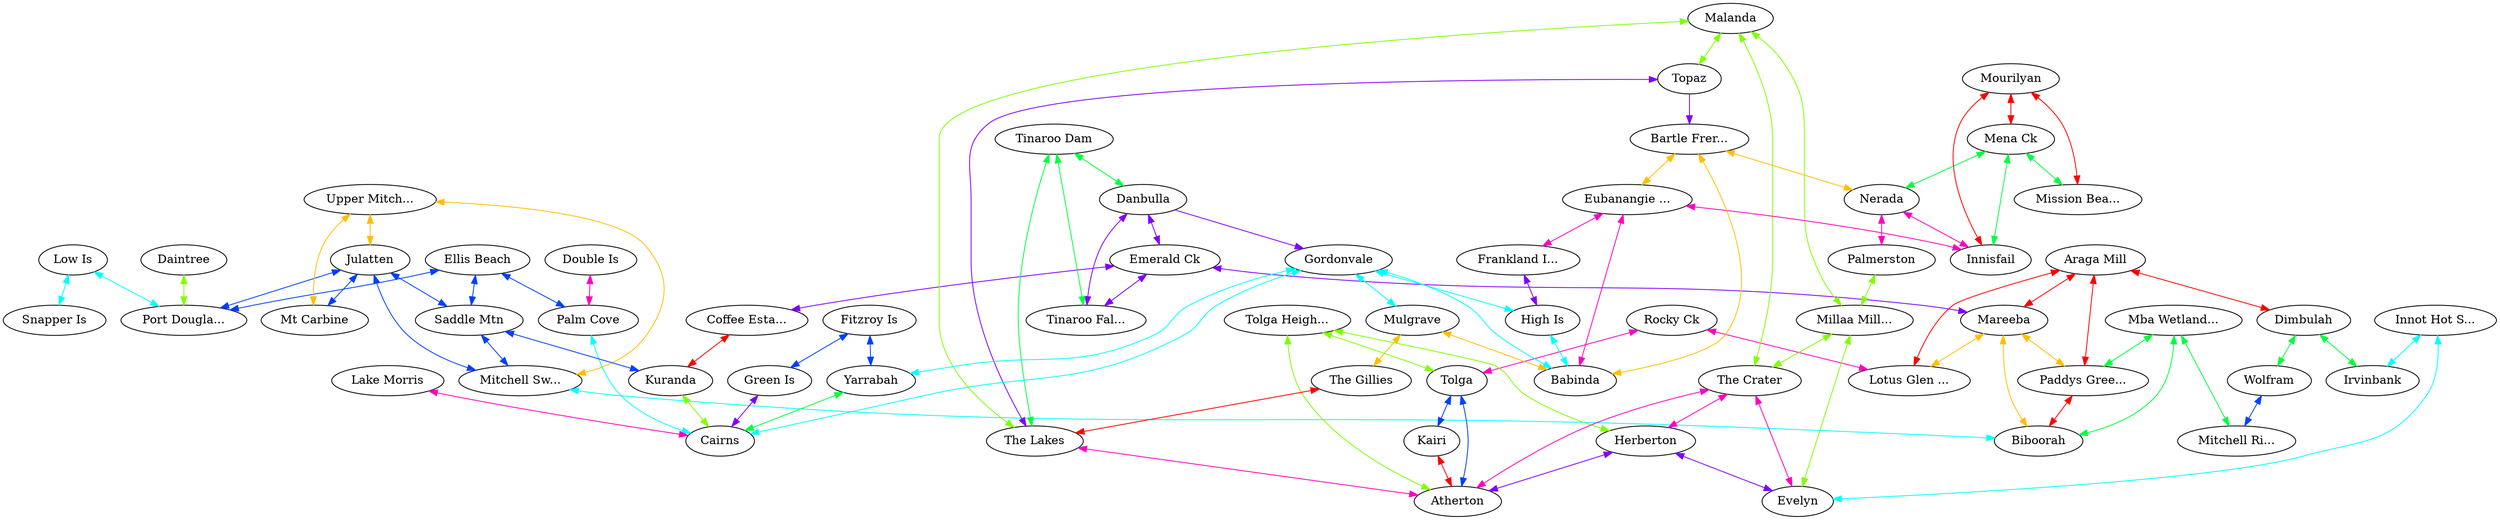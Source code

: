 graph x {
"Daintree" [pos="2.79166666666667,-0.527777777777778",label="Daintree"]
"Port Douglas" [pos="3.13888888888889,-1.04166666666667",label="Port Dougla..."]
"Snapper Is" [pos="3.72222222222222,-0.513888888888889",label="Snapper Is"]
"Low Is" [pos="4.04166666666667,-0.930555555555556",label="Low Is"]
"Ellis Beach" [pos="3.79166666666667,-1.23611111111111",label="Ellis Beach"]
"Double Is" [pos="5.20833333333333,-1.34722222222222",label="Double Is"]
"Palm Cove" [pos="4.44444444444444,-1.81944444444444",label="Palm Cove"]
"Mt Carbine" [pos="1.15277777777778,-0.597222222222222",label="Mt Carbine"]
"Julatten" [pos="1.91666666666667,-1",label="Julatten"]
"Upper Mitchell" [pos="0.180555555555556,-0.805555555555556",label="Upper Mitch..."]
"Mitchell Swamps" [pos="1.83333333333333,-1.44444444444444",label="Mitchell Sw..."]
"Saddle Mtn" [pos="2.93055555555556,-1.56944444444444",label="Saddle Mtn"]
"Mitchell River" [pos="0.236111111111111,-2.26388888888889",label="Mitchell Ri..."]
"Wolfram" [pos="0.208333333333333,-3.06944444444444",label="Wolfram"]
"Dimbulah" [pos="0.361111111111111,-3.59722222222222",label="Dimbulah"]
"Irvinbank" [pos="0.333333333333333,-4.79166666666667",label="Irvinbank"]
"Innot Hot Springs" [pos="0.333333333333333,-5.63888888888889",label="Innot Hot S..."]
"Lake Morris" [pos="3.98611111111111,-2.70833333333333",label="Lake Morris"]
"Cairns" [pos="5.04166666666667,-2.70833333333333",label="Cairns"]
"Green Is" [pos="6.27777777777778,-1.83333333333333",label="Green Is"]
"Fitzroy Is" [pos="6.43055555555556,-2.54166666666667",label="Fitzroy Is"]
"Yarrabah" [pos="5.45833333333333,-2.61111111111111",label="Yarrabah"]
"Kuranda" [pos="3.81944444444444,-2.19444444444444",label="Kuranda"]
"Coffee Estates" [pos="2.81944444444444,-2.125",label="Coffee Esta..."]
"Emerald Ck" [pos="3.44444444444444,-3.04166666666667",label="Emerald Ck"]
"Tinaroo Falls" [pos="3.34722222222222,-3.58333333333333",label="Tinaroo Fal..."]
"Danbulla" [pos="3.86111111111111,-3.29166666666667",label="Danbulla"]
"Mba Wetlands" [pos="1.375,-2.20833333333333",label="Mba Wetland..."]
"Biboorah" [pos="2.04166666666667,-2.33333333333333",label="Biboorah"]
"Paddys Green" [pos="1.30555555555556,-2.94444444444444",label="Paddys Gree..."]
"Mareeba" [pos="2.34722222222222,-2.65277777777778",label="Mareeba"]
"Araga Mill" [pos="1,-3.48611111111111",label="Araga Mill"]
"Lotus Glen Prison" [pos="2.25,-3.29166666666667",label="Lotus Glen ..."]
"Rocky Ck" [pos="2.48611111111111,-3.65277777777778",label="Rocky Ck"]
"Tolga Heights" [pos="1.44444444444444,-5",label="Tolga Heigh..."]
"Tolga" [pos="2.45833333333333,-4.47222222222222",label="Tolga"]
"Kairi" [pos="3.05555555555556,-4.38888888888889",label="Kairi"]
"Atherton" [pos="2.80555555555556,-4.81944444444444",label="Atherton"]
"Herberton" [pos="1.625,-5.66666666666667",label="Herberton"]
"The Crater" [pos="2.75,-5.72222222222222",label="The Crater"]
"Evelyn" [pos="2.30555555555556,-6.23611111111111",label="Evelyn"]
"Tinaroo Dam" [pos="4.13888888888889,-4.15277777777778",label="Tinaroo Dam"]
"The Lakes" [pos="4.23611111111111,-4.58333333333333",label="The Lakes"]
"The Gillies" [pos="4.72222222222222,-4.58333333333333",label="The Gillies"]
"Malanda" [pos="3.70833333333333,-5.30555555555556",label="Malanda"]
"Millaa Millaa" [pos="3.54166666666667,-5.93055555555556",label="Millaa Mill..."]
"Palmerston" [pos="4.13888888888889,-6.125",label="Palmerston"]
"Topaz" [pos="4.51388888888889,-5.43055555555556",label="Topaz"]
"Gordonvale" [pos="5.40277777777778,-3.31944444444444",label="Gordonvale"]
"Mulgrave" [pos="4.77777777777778,-3.84722222222222",label="Mulgrave"]
"Babinda" [pos="5.59722222222222,-4.05555555555556",label="Babinda"]
"High Is" [pos="6.31944444444444,-3.51388888888889",label="High Is"]
"Frankland Isles" [pos="7.31944444444444,-4.48611111111111",label="Frankland I..."]
"Eubanangie Swamp" [pos="6.15277777777778,-4.88888888888889",label="Eubanangie ..."]
"Bartle Frere" [pos="5.61111111111111,-4.63888888888889",label="Bartle Frer..."]
"Nerada" [pos="5.54166666666667,-5.72222222222222",label="Nerada"]
"Mena Ck" [pos="5.75,-6.11111111111111",label="Mena Ck"]
"Innisfail" [pos="6.02777777777778,-5.625",label="Innisfail"]
"Mourilyan" [pos="6.38888888888889,-5.90277777777778",label="Mourilyan"]
"Mission Beach" [pos="6.33333333333333,-6.31944444444444",label="Mission Bea..."]
"Bartle Frere" -- "Nerada" [dir="both",color="0.125,1,1"]
"Bartle Frere" -- "Eubanangie Swamp" [dir="both",color="0.125,1,1"]
"Bartle Frere" -- "Babinda" [dir="both",color="0.125,1,1"]
"Malanda" -- "Millaa Millaa" [dir="both",color="0.25,1,1"]
"Malanda" -- "The Lakes" [dir="both",color="0.25,1,1"]
"Malanda" -- "The Crater" [dir="both",color="0.25,1,1"]
"Malanda" -- "Topaz" [dir="both",color="0.25,1,1"]
"Tinaroo Dam" -- "The Lakes" [dir="both",color="0.375,1,1"]
"Tinaroo Dam" -- "Tinaroo Falls" [dir="both",color="0.375,1,1"]
"Tinaroo Dam" -- "Danbulla" [dir="both",color="0.375,1,1"]
"Innot Hot Springs" -- "Evelyn" [dir="both",color="0.5,1,1"]
"Innot Hot Springs" -- "Irvinbank" [dir="both",color="0.5,1,1"]
"Ellis Beach" -- "Palm Cove" [dir="both",color="0.625,1,1"]
"Ellis Beach" -- "Saddle Mtn" [dir="both",color="0.625,1,1"]
"Ellis Beach" -- "Port Douglas" [dir="both",color="0.625,1,1"]
"Danbulla" -- "Gordonvale" [dir="forward",color="0.75,1,1"]
"Danbulla" -- "Emerald Ck" [dir="both",color="0.75,1,1"]
"Danbulla" -- "Tinaroo Falls" [dir="both",color="0.75,1,1"]
"Double Is" -- "Palm Cove" [dir="both",color="0.875,1,1"]
"Mourilyan" -- "Mena Ck" [dir="both",color="1,1,1"]
"Mourilyan" -- "Mission Beach" [dir="both",color="1,1,1"]
"Mourilyan" -- "Innisfail" [dir="both",color="1,1,1"]
"Upper Mitchell" -- "Mt Carbine" [dir="both",color="0.125,1,1"]
"Upper Mitchell" -- "Mitchell Swamps" [dir="both",color="0.125,1,1"]
"Upper Mitchell" -- "Julatten" [dir="both",color="0.125,1,1"]
"Daintree" -- "Port Douglas" [dir="both",color="0.25,1,1"]
"Mena Ck" -- "Nerada" [dir="both",color="0.375,1,1"]
"Mena Ck" -- "Innisfail" [dir="both",color="0.375,1,1"]
"Mena Ck" -- "Mission Beach" [dir="both",color="0.375,1,1"]
"Gordonvale" -- "Yarrabah" [dir="both",color="0.5,1,1"]
"Gordonvale" -- "High Is" [dir="both",color="0.5,1,1"]
"Gordonvale" -- "Babinda" [dir="both",color="0.5,1,1"]
"Gordonvale" -- "Cairns" [dir="both",color="0.5,1,1"]
"Gordonvale" -- "Mulgrave" [dir="both",color="0.5,1,1"]
"Fitzroy Is" -- "Yarrabah" [dir="both",color="0.625,1,1"]
"Fitzroy Is" -- "Green Is" [dir="both",color="0.625,1,1"]
"Emerald Ck" -- "Tinaroo Falls" [dir="both",color="0.75,1,1"]
"Emerald Ck" -- "Mareeba" [dir="both",color="0.75,1,1"]
"Emerald Ck" -- "Coffee Estates" [dir="both",color="0.75,1,1"]
"Eubanangie Swamp" -- "Innisfail" [dir="both",color="0.875,1,1"]
"Eubanangie Swamp" -- "Babinda" [dir="both",color="0.875,1,1"]
"Eubanangie Swamp" -- "Frankland Isles" [dir="both",color="0.875,1,1"]
"Araga Mill" -- "Paddys Green" [dir="both",color="1,1,1"]
"Araga Mill" -- "Lotus Glen Prison" [dir="both",color="1,1,1"]
"Araga Mill" -- "Mareeba" [dir="both",color="1,1,1"]
"Araga Mill" -- "Dimbulah" [dir="both",color="1,1,1"]
"Mulgrave" -- "The Gillies" [dir="both",color="0.125,1,1"]
"Mulgrave" -- "Babinda" [dir="both",color="0.125,1,1"]
"Tolga Heights" -- "Herberton" [dir="both",color="0.25,1,1"]
"Tolga Heights" -- "Tolga" [dir="both",color="0.25,1,1"]
"Tolga Heights" -- "Atherton" [dir="both",color="0.25,1,1"]
"Mba Wetlands" -- "Paddys Green" [dir="both",color="0.375,1,1"]
"Mba Wetlands" -- "Mitchell River" [dir="both",color="0.375,1,1"]
"Mba Wetlands" -- "Biboorah" [dir="both",color="0.375,1,1"]
"Low Is" -- "Snapper Is" [dir="both",color="0.5,1,1"]
"Low Is" -- "Port Douglas" [dir="both",color="0.5,1,1"]
"Julatten" -- "Mt Carbine" [dir="both",color="0.625,1,1"]
"Julatten" -- "Mitchell Swamps" [dir="both",color="0.625,1,1"]
"Julatten" -- "Saddle Mtn" [dir="both",color="0.625,1,1"]
"Julatten" -- "Port Douglas" [dir="both",color="0.625,1,1"]
"Topaz" -- "The Lakes" [dir="both",color="0.75,1,1"]
"Topaz" -- "Bartle Frere" [dir="forward",color="0.75,1,1"]
"Nerada" -- "Innisfail" [dir="both",color="0.875,1,1"]
"Nerada" -- "Palmerston" [dir="both",color="0.875,1,1"]
"The Gillies" -- "The Lakes" [dir="both",color="1,1,1"]
"Mareeba" -- "Paddys Green" [dir="both",color="0.125,1,1"]
"Mareeba" -- "Lotus Glen Prison" [dir="both",color="0.125,1,1"]
"Mareeba" -- "Biboorah" [dir="both",color="0.125,1,1"]
"Palmerston" -- "Millaa Millaa" [dir="both",color="0.25,1,1"]
"Dimbulah" -- "Wolfram" [dir="both",color="0.375,1,1"]
"Dimbulah" -- "Irvinbank" [dir="both",color="0.375,1,1"]
"Saddle Mtn" -- "Kuranda" [dir="both",color="0.625,1,1"]
"Saddle Mtn" -- "Mitchell Swamps" [dir="both",color="0.625,1,1"]
"Frankland Isles" -- "High Is" [dir="both",color="0.75,1,1"]
"Rocky Ck" -- "Tolga" [dir="both",color="0.875,1,1"]
"Rocky Ck" -- "Lotus Glen Prison" [dir="both",color="0.875,1,1"]
"Coffee Estates" -- "Kuranda" [dir="both",color="1,1,1"]
"Millaa Millaa" -- "Evelyn" [dir="both",color="0.25,1,1"]
"Millaa Millaa" -- "The Crater" [dir="both",color="0.25,1,1"]
"Yarrabah" -- "Cairns" [dir="both",color="0.375,1,1"]
"High Is" -- "Babinda" [dir="both",color="0.5,1,1"]
"Tolga" -- "Atherton" [dir="both",color="0.625,1,1"]
"Tolga" -- "Kairi" [dir="both",color="0.625,1,1"]
"Green Is" -- "Cairns" [dir="both",color="0.75,1,1"]
"The Crater" -- "Herberton" [dir="both",color="0.875,1,1"]
"The Crater" -- "Evelyn" [dir="both",color="0.875,1,1"]
"The Crater" -- "Atherton" [dir="both",color="0.875,1,1"]
"Kairi" -- "Atherton" [dir="both",color="1,1,1"]
"Mitchell Swamps" -- "Biboorah" [dir="both",color="0.5,1,1"]
"Wolfram" -- "Mitchell River" [dir="both",color="0.625,1,1"]
"Herberton" -- "Evelyn" [dir="both",color="0.75,1,1"]
"Herberton" -- "Atherton" [dir="both",color="0.75,1,1"]
"Lake Morris" -- "Cairns" [dir="both",color="0.875,1,1"]
"Kuranda" -- "Cairns" [dir="both",color="0.25,1,1"]
"Palm Cove" -- "Cairns" [dir="both",color="0.5,1,1"]
"The Lakes" -- "Atherton" [dir="both",color="0.875,1,1"]
"Paddys Green" -- "Biboorah" [dir="both",color="1,1,1"]
}
